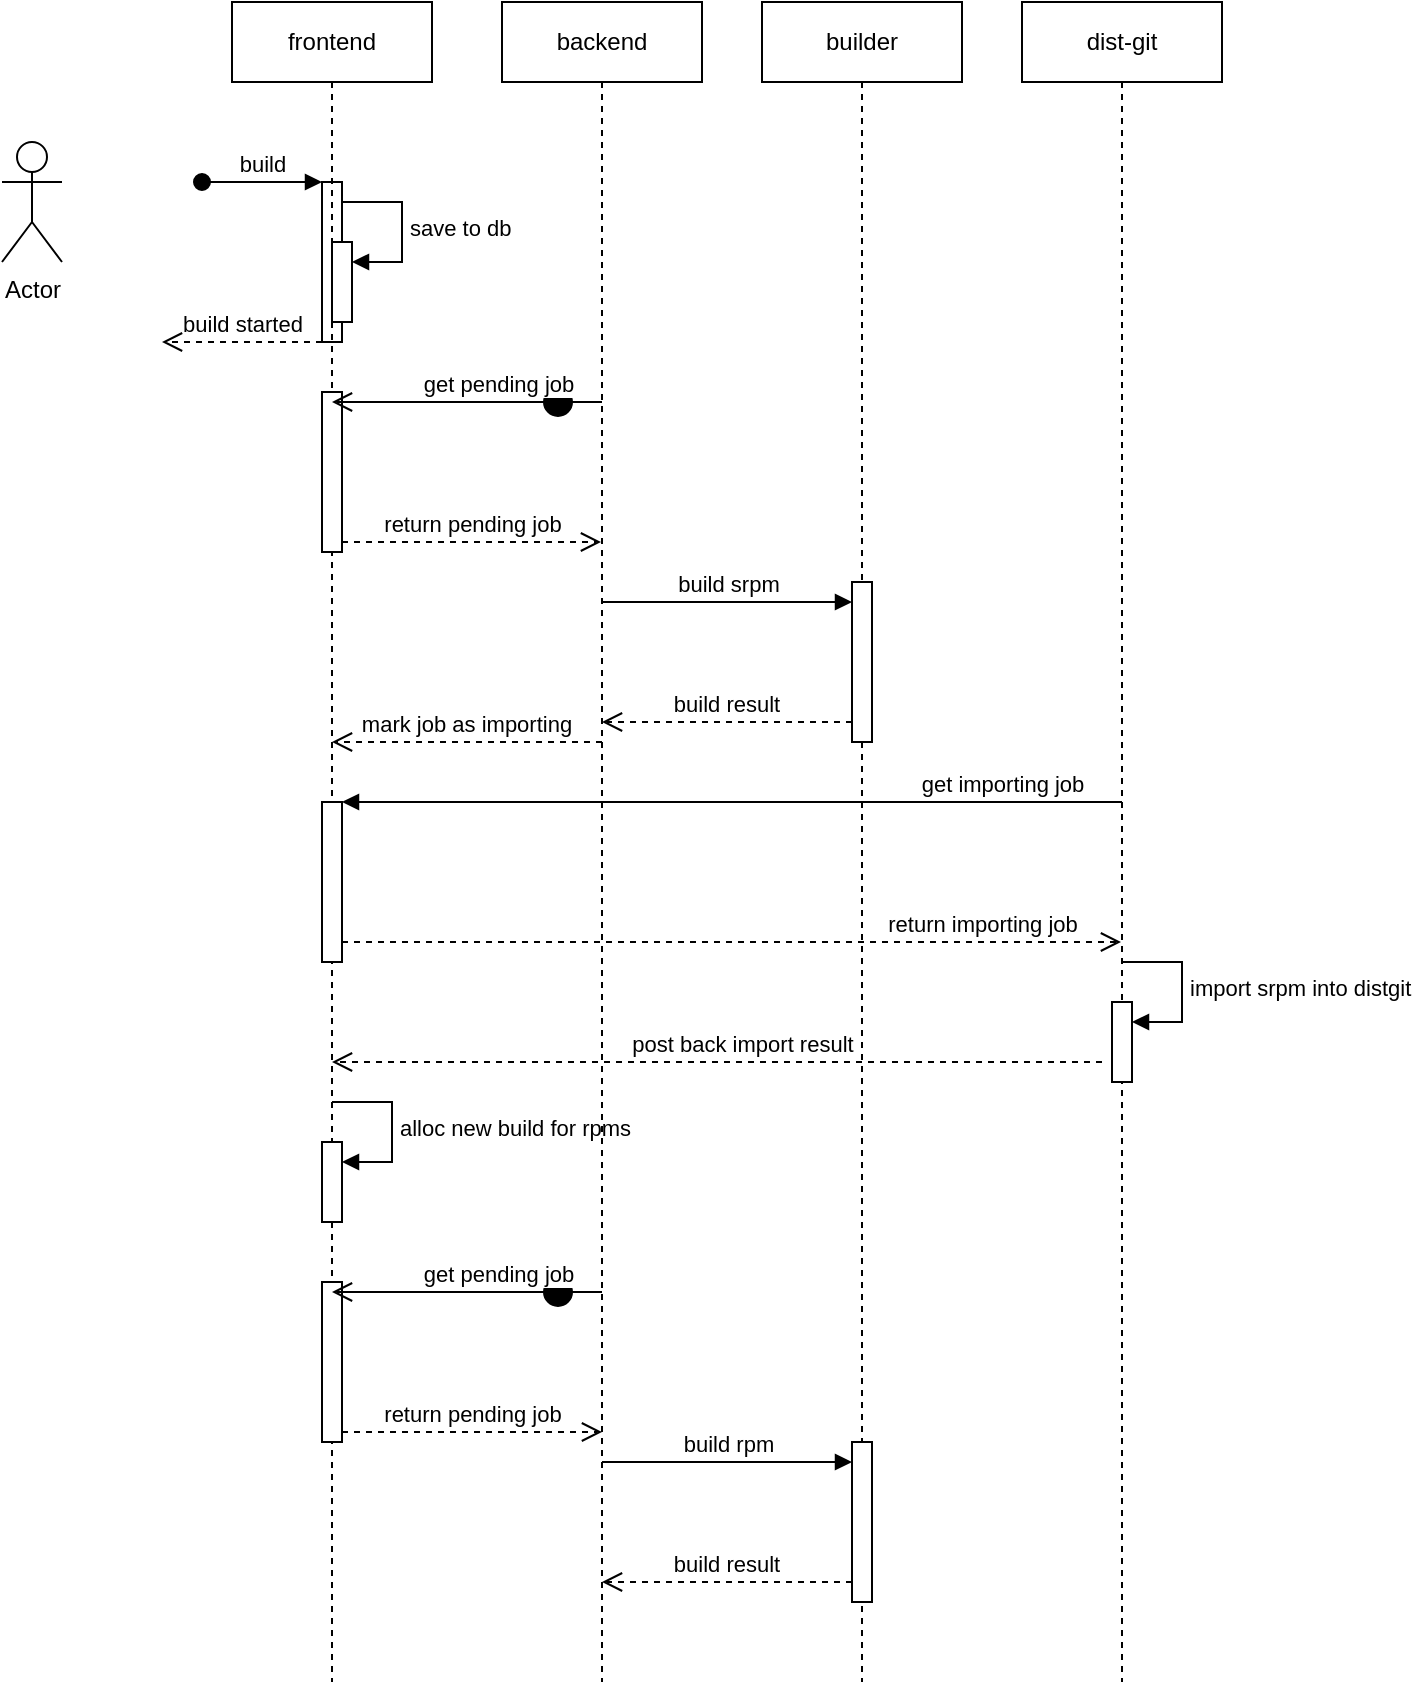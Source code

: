 <mxfile version="21.2.3" type="github">
  <diagram name="第 1 页" id="3Yip_k2VHXHlaTDQ69fk">
    <mxGraphModel dx="1430" dy="746" grid="1" gridSize="10" guides="1" tooltips="1" connect="1" arrows="1" fold="1" page="1" pageScale="1" pageWidth="827" pageHeight="1169" math="0" shadow="0">
      <root>
        <mxCell id="0" />
        <mxCell id="1" parent="0" />
        <mxCell id="AX-avMor0biqLMs2hPGr-2" value="Actor" style="shape=umlActor;verticalLabelPosition=bottom;verticalAlign=top;html=1;" vertex="1" parent="1">
          <mxGeometry x="20" y="420" width="30" height="60" as="geometry" />
        </mxCell>
        <mxCell id="AX-avMor0biqLMs2hPGr-10" value="" style="html=1;points=[];perimeter=orthogonalPerimeter;outlineConnect=0;targetShapes=umlLifeline;portConstraint=eastwest;newEdgeStyle={&quot;edgeStyle&quot;:&quot;elbowEdgeStyle&quot;,&quot;elbow&quot;:&quot;vertical&quot;,&quot;curved&quot;:0,&quot;rounded&quot;:0};" vertex="1" parent="1">
          <mxGeometry x="180" y="440" width="10" height="80" as="geometry" />
        </mxCell>
        <mxCell id="AX-avMor0biqLMs2hPGr-11" value="build" style="html=1;verticalAlign=bottom;startArrow=oval;endArrow=block;startSize=8;edgeStyle=elbowEdgeStyle;elbow=vertical;curved=0;rounded=0;" edge="1" target="AX-avMor0biqLMs2hPGr-10" parent="1">
          <mxGeometry relative="1" as="geometry">
            <mxPoint x="120" y="440" as="sourcePoint" />
          </mxGeometry>
        </mxCell>
        <mxCell id="AX-avMor0biqLMs2hPGr-12" value="frontend" style="shape=umlLifeline;perimeter=lifelinePerimeter;whiteSpace=wrap;html=1;container=1;dropTarget=0;collapsible=0;recursiveResize=0;outlineConnect=0;portConstraint=eastwest;newEdgeStyle={&quot;edgeStyle&quot;:&quot;elbowEdgeStyle&quot;,&quot;elbow&quot;:&quot;vertical&quot;,&quot;curved&quot;:0,&quot;rounded&quot;:0};" vertex="1" parent="1">
          <mxGeometry x="135" y="350" width="100" height="840" as="geometry" />
        </mxCell>
        <mxCell id="AX-avMor0biqLMs2hPGr-15" value="" style="html=1;points=[];perimeter=orthogonalPerimeter;outlineConnect=0;targetShapes=umlLifeline;portConstraint=eastwest;newEdgeStyle={&quot;edgeStyle&quot;:&quot;elbowEdgeStyle&quot;,&quot;elbow&quot;:&quot;vertical&quot;,&quot;curved&quot;:0,&quot;rounded&quot;:0};" vertex="1" parent="AX-avMor0biqLMs2hPGr-12">
          <mxGeometry x="50" y="120" width="10" height="40" as="geometry" />
        </mxCell>
        <mxCell id="AX-avMor0biqLMs2hPGr-16" value="save to db" style="html=1;align=left;spacingLeft=2;endArrow=block;rounded=0;edgeStyle=orthogonalEdgeStyle;curved=0;rounded=0;" edge="1" target="AX-avMor0biqLMs2hPGr-15" parent="AX-avMor0biqLMs2hPGr-12">
          <mxGeometry relative="1" as="geometry">
            <mxPoint x="55" y="100" as="sourcePoint" />
            <Array as="points">
              <mxPoint x="85" y="130" />
            </Array>
          </mxGeometry>
        </mxCell>
        <mxCell id="AX-avMor0biqLMs2hPGr-20" value="" style="html=1;points=[];perimeter=orthogonalPerimeter;outlineConnect=0;targetShapes=umlLifeline;portConstraint=eastwest;newEdgeStyle={&quot;edgeStyle&quot;:&quot;elbowEdgeStyle&quot;,&quot;elbow&quot;:&quot;vertical&quot;,&quot;curved&quot;:0,&quot;rounded&quot;:0};" vertex="1" parent="AX-avMor0biqLMs2hPGr-12">
          <mxGeometry x="45" y="195" width="10" height="80" as="geometry" />
        </mxCell>
        <mxCell id="AX-avMor0biqLMs2hPGr-35" value="" style="html=1;points=[];perimeter=orthogonalPerimeter;outlineConnect=0;targetShapes=umlLifeline;portConstraint=eastwest;newEdgeStyle={&quot;edgeStyle&quot;:&quot;elbowEdgeStyle&quot;,&quot;elbow&quot;:&quot;vertical&quot;,&quot;curved&quot;:0,&quot;rounded&quot;:0};" vertex="1" parent="AX-avMor0biqLMs2hPGr-12">
          <mxGeometry x="45" y="400" width="10" height="80" as="geometry" />
        </mxCell>
        <mxCell id="AX-avMor0biqLMs2hPGr-36" value="get importing job" style="html=1;verticalAlign=bottom;endArrow=block;edgeStyle=elbowEdgeStyle;elbow=vertical;curved=0;rounded=0;" edge="1" target="AX-avMor0biqLMs2hPGr-35" parent="AX-avMor0biqLMs2hPGr-12">
          <mxGeometry x="0.07" relative="1" as="geometry">
            <mxPoint x="125" y="400" as="sourcePoint" />
            <Array as="points">
              <mxPoint x="445" y="400" />
            </Array>
            <mxPoint as="offset" />
          </mxGeometry>
        </mxCell>
        <mxCell id="AX-avMor0biqLMs2hPGr-41" value="" style="html=1;points=[];perimeter=orthogonalPerimeter;outlineConnect=0;targetShapes=umlLifeline;portConstraint=eastwest;newEdgeStyle={&quot;edgeStyle&quot;:&quot;elbowEdgeStyle&quot;,&quot;elbow&quot;:&quot;vertical&quot;,&quot;curved&quot;:0,&quot;rounded&quot;:0};" vertex="1" parent="AX-avMor0biqLMs2hPGr-12">
          <mxGeometry x="45" y="570" width="10" height="40" as="geometry" />
        </mxCell>
        <mxCell id="AX-avMor0biqLMs2hPGr-42" value="alloc new build for rpms" style="html=1;align=left;spacingLeft=2;endArrow=block;rounded=0;edgeStyle=orthogonalEdgeStyle;curved=0;rounded=0;" edge="1" target="AX-avMor0biqLMs2hPGr-41" parent="AX-avMor0biqLMs2hPGr-12">
          <mxGeometry relative="1" as="geometry">
            <mxPoint x="50" y="550" as="sourcePoint" />
            <Array as="points">
              <mxPoint x="80" y="580" />
            </Array>
          </mxGeometry>
        </mxCell>
        <mxCell id="AX-avMor0biqLMs2hPGr-13" value="backend" style="shape=umlLifeline;perimeter=lifelinePerimeter;whiteSpace=wrap;html=1;container=1;dropTarget=0;collapsible=0;recursiveResize=0;outlineConnect=0;portConstraint=eastwest;newEdgeStyle={&quot;edgeStyle&quot;:&quot;elbowEdgeStyle&quot;,&quot;elbow&quot;:&quot;vertical&quot;,&quot;curved&quot;:0,&quot;rounded&quot;:0};" vertex="1" parent="1">
          <mxGeometry x="270" y="350" width="100" height="840" as="geometry" />
        </mxCell>
        <mxCell id="AX-avMor0biqLMs2hPGr-14" value="dist-git" style="shape=umlLifeline;perimeter=lifelinePerimeter;whiteSpace=wrap;html=1;container=1;dropTarget=0;collapsible=0;recursiveResize=0;outlineConnect=0;portConstraint=eastwest;newEdgeStyle={&quot;edgeStyle&quot;:&quot;elbowEdgeStyle&quot;,&quot;elbow&quot;:&quot;vertical&quot;,&quot;curved&quot;:0,&quot;rounded&quot;:0};" vertex="1" parent="1">
          <mxGeometry x="530" y="350" width="100" height="840" as="geometry" />
        </mxCell>
        <mxCell id="AX-avMor0biqLMs2hPGr-38" value="" style="html=1;points=[];perimeter=orthogonalPerimeter;outlineConnect=0;targetShapes=umlLifeline;portConstraint=eastwest;newEdgeStyle={&quot;edgeStyle&quot;:&quot;elbowEdgeStyle&quot;,&quot;elbow&quot;:&quot;vertical&quot;,&quot;curved&quot;:0,&quot;rounded&quot;:0};" vertex="1" parent="AX-avMor0biqLMs2hPGr-14">
          <mxGeometry x="45" y="500" width="10" height="40" as="geometry" />
        </mxCell>
        <mxCell id="AX-avMor0biqLMs2hPGr-39" value="import srpm into distgit" style="html=1;align=left;spacingLeft=2;endArrow=block;rounded=0;edgeStyle=orthogonalEdgeStyle;curved=0;rounded=0;" edge="1" target="AX-avMor0biqLMs2hPGr-38" parent="AX-avMor0biqLMs2hPGr-14">
          <mxGeometry relative="1" as="geometry">
            <mxPoint x="50" y="480" as="sourcePoint" />
            <Array as="points">
              <mxPoint x="80" y="510" />
            </Array>
          </mxGeometry>
        </mxCell>
        <mxCell id="AX-avMor0biqLMs2hPGr-19" value="build started" style="html=1;verticalAlign=bottom;endArrow=open;dashed=1;endSize=8;edgeStyle=elbowEdgeStyle;elbow=vertical;curved=0;rounded=0;" edge="1" parent="1">
          <mxGeometry x="-0.006" relative="1" as="geometry">
            <mxPoint x="180" y="520" as="sourcePoint" />
            <mxPoint x="100" y="520" as="targetPoint" />
            <mxPoint as="offset" />
          </mxGeometry>
        </mxCell>
        <mxCell id="AX-avMor0biqLMs2hPGr-21" value="get pending job" style="html=1;verticalAlign=bottom;startArrow=circle;startFill=1;endArrow=open;startSize=6;endSize=8;edgeStyle=elbowEdgeStyle;elbow=vertical;curved=0;rounded=0;" edge="1" parent="1" target="AX-avMor0biqLMs2hPGr-12">
          <mxGeometry width="80" relative="1" as="geometry">
            <mxPoint x="290" y="550" as="sourcePoint" />
            <mxPoint x="210" y="550" as="targetPoint" />
            <Array as="points">
              <mxPoint x="320" y="550" />
            </Array>
          </mxGeometry>
        </mxCell>
        <mxCell id="AX-avMor0biqLMs2hPGr-22" value="return pending job" style="html=1;verticalAlign=bottom;endArrow=open;dashed=1;endSize=8;edgeStyle=elbowEdgeStyle;elbow=vertical;curved=0;rounded=0;" edge="1" parent="1" target="AX-avMor0biqLMs2hPGr-13">
          <mxGeometry x="-0.006" relative="1" as="geometry">
            <mxPoint x="190" y="620" as="sourcePoint" />
            <mxPoint x="270" y="620" as="targetPoint" />
            <mxPoint as="offset" />
          </mxGeometry>
        </mxCell>
        <mxCell id="AX-avMor0biqLMs2hPGr-25" value="builder" style="shape=umlLifeline;perimeter=lifelinePerimeter;whiteSpace=wrap;html=1;container=1;dropTarget=0;collapsible=0;recursiveResize=0;outlineConnect=0;portConstraint=eastwest;newEdgeStyle={&quot;edgeStyle&quot;:&quot;elbowEdgeStyle&quot;,&quot;elbow&quot;:&quot;vertical&quot;,&quot;curved&quot;:0,&quot;rounded&quot;:0};" vertex="1" parent="1">
          <mxGeometry x="400" y="350" width="100" height="840" as="geometry" />
        </mxCell>
        <mxCell id="AX-avMor0biqLMs2hPGr-26" value="" style="html=1;points=[];perimeter=orthogonalPerimeter;outlineConnect=0;targetShapes=umlLifeline;portConstraint=eastwest;newEdgeStyle={&quot;edgeStyle&quot;:&quot;elbowEdgeStyle&quot;,&quot;elbow&quot;:&quot;vertical&quot;,&quot;curved&quot;:0,&quot;rounded&quot;:0};" vertex="1" parent="AX-avMor0biqLMs2hPGr-25">
          <mxGeometry x="45" y="290" width="10" height="80" as="geometry" />
        </mxCell>
        <mxCell id="AX-avMor0biqLMs2hPGr-27" value="build srpm" style="html=1;verticalAlign=bottom;endArrow=block;edgeStyle=elbowEdgeStyle;elbow=vertical;curved=0;rounded=0;" edge="1" target="AX-avMor0biqLMs2hPGr-26" parent="1" source="AX-avMor0biqLMs2hPGr-13">
          <mxGeometry relative="1" as="geometry">
            <mxPoint x="375" y="640" as="sourcePoint" />
            <Array as="points">
              <mxPoint x="420" y="650" />
            </Array>
          </mxGeometry>
        </mxCell>
        <mxCell id="AX-avMor0biqLMs2hPGr-28" value="build result" style="html=1;verticalAlign=bottom;endArrow=open;dashed=1;endSize=8;edgeStyle=elbowEdgeStyle;elbow=vertical;curved=0;rounded=0;" edge="1" source="AX-avMor0biqLMs2hPGr-26" parent="1" target="AX-avMor0biqLMs2hPGr-13">
          <mxGeometry x="0.006" relative="1" as="geometry">
            <mxPoint x="375" y="715" as="targetPoint" />
            <Array as="points">
              <mxPoint x="380" y="710" />
              <mxPoint x="340" y="710" />
            </Array>
            <mxPoint as="offset" />
          </mxGeometry>
        </mxCell>
        <mxCell id="AX-avMor0biqLMs2hPGr-34" value="mark job as importing" style="html=1;verticalAlign=bottom;endArrow=open;dashed=1;endSize=8;edgeStyle=elbowEdgeStyle;elbow=vertical;curved=0;rounded=0;" edge="1" parent="1" target="AX-avMor0biqLMs2hPGr-12">
          <mxGeometry x="0.006" relative="1" as="geometry">
            <mxPoint x="200" y="720" as="targetPoint" />
            <mxPoint x="320" y="720" as="sourcePoint" />
            <Array as="points">
              <mxPoint x="260" y="720" />
              <mxPoint x="220" y="720" />
            </Array>
            <mxPoint as="offset" />
          </mxGeometry>
        </mxCell>
        <mxCell id="AX-avMor0biqLMs2hPGr-37" value="return importing job" style="html=1;verticalAlign=bottom;endArrow=open;dashed=1;endSize=8;edgeStyle=elbowEdgeStyle;elbow=vertical;curved=0;rounded=0;" edge="1" source="AX-avMor0biqLMs2hPGr-35" parent="1" target="AX-avMor0biqLMs2hPGr-14">
          <mxGeometry x="0.643" relative="1" as="geometry">
            <mxPoint x="260" y="825" as="targetPoint" />
            <Array as="points">
              <mxPoint x="400" y="820" />
              <mxPoint x="560" y="820" />
            </Array>
            <mxPoint as="offset" />
          </mxGeometry>
        </mxCell>
        <mxCell id="AX-avMor0biqLMs2hPGr-40" value="post back import result" style="html=1;verticalAlign=bottom;endArrow=open;dashed=1;endSize=8;edgeStyle=elbowEdgeStyle;elbow=vertical;curved=0;rounded=0;" edge="1" parent="1" target="AX-avMor0biqLMs2hPGr-12">
          <mxGeometry x="-0.065" relative="1" as="geometry">
            <mxPoint x="200" y="880" as="targetPoint" />
            <mxPoint x="570" y="880" as="sourcePoint" />
            <Array as="points">
              <mxPoint x="550" y="880" />
              <mxPoint x="390" y="880" />
            </Array>
            <mxPoint as="offset" />
          </mxGeometry>
        </mxCell>
        <mxCell id="AX-avMor0biqLMs2hPGr-43" value="" style="html=1;points=[];perimeter=orthogonalPerimeter;outlineConnect=0;targetShapes=umlLifeline;portConstraint=eastwest;newEdgeStyle={&quot;edgeStyle&quot;:&quot;elbowEdgeStyle&quot;,&quot;elbow&quot;:&quot;vertical&quot;,&quot;curved&quot;:0,&quot;rounded&quot;:0};" vertex="1" parent="1">
          <mxGeometry x="180" y="990" width="10" height="80" as="geometry" />
        </mxCell>
        <mxCell id="AX-avMor0biqLMs2hPGr-44" value="get pending job" style="html=1;verticalAlign=bottom;startArrow=circle;startFill=1;endArrow=open;startSize=6;endSize=8;edgeStyle=elbowEdgeStyle;elbow=vertical;curved=0;rounded=0;" edge="1" parent="1">
          <mxGeometry width="80" relative="1" as="geometry">
            <mxPoint x="290" y="995" as="sourcePoint" />
            <mxPoint x="185" y="995" as="targetPoint" />
            <Array as="points">
              <mxPoint x="320" y="995" />
            </Array>
          </mxGeometry>
        </mxCell>
        <mxCell id="AX-avMor0biqLMs2hPGr-45" value="return pending job" style="html=1;verticalAlign=bottom;endArrow=open;dashed=1;endSize=8;edgeStyle=elbowEdgeStyle;elbow=vertical;curved=0;rounded=0;" edge="1" parent="1">
          <mxGeometry x="-0.006" relative="1" as="geometry">
            <mxPoint x="190" y="1065" as="sourcePoint" />
            <mxPoint x="320" y="1065" as="targetPoint" />
            <mxPoint as="offset" />
          </mxGeometry>
        </mxCell>
        <mxCell id="AX-avMor0biqLMs2hPGr-46" value="" style="html=1;points=[];perimeter=orthogonalPerimeter;outlineConnect=0;targetShapes=umlLifeline;portConstraint=eastwest;newEdgeStyle={&quot;edgeStyle&quot;:&quot;elbowEdgeStyle&quot;,&quot;elbow&quot;:&quot;vertical&quot;,&quot;curved&quot;:0,&quot;rounded&quot;:0};" vertex="1" parent="1">
          <mxGeometry x="445" y="1070" width="10" height="80" as="geometry" />
        </mxCell>
        <mxCell id="AX-avMor0biqLMs2hPGr-47" value="build rpm" style="html=1;verticalAlign=bottom;endArrow=block;edgeStyle=elbowEdgeStyle;elbow=vertical;curved=0;rounded=0;" edge="1" parent="1" target="AX-avMor0biqLMs2hPGr-46">
          <mxGeometry relative="1" as="geometry">
            <mxPoint x="320" y="1080" as="sourcePoint" />
            <Array as="points">
              <mxPoint x="420" y="1080" />
            </Array>
          </mxGeometry>
        </mxCell>
        <mxCell id="AX-avMor0biqLMs2hPGr-48" value="build result" style="html=1;verticalAlign=bottom;endArrow=open;dashed=1;endSize=8;edgeStyle=elbowEdgeStyle;elbow=vertical;curved=0;rounded=0;" edge="1" parent="1" source="AX-avMor0biqLMs2hPGr-46">
          <mxGeometry x="0.006" relative="1" as="geometry">
            <mxPoint x="320" y="1140" as="targetPoint" />
            <Array as="points">
              <mxPoint x="380" y="1140" />
              <mxPoint x="340" y="1140" />
            </Array>
            <mxPoint as="offset" />
          </mxGeometry>
        </mxCell>
      </root>
    </mxGraphModel>
  </diagram>
</mxfile>
